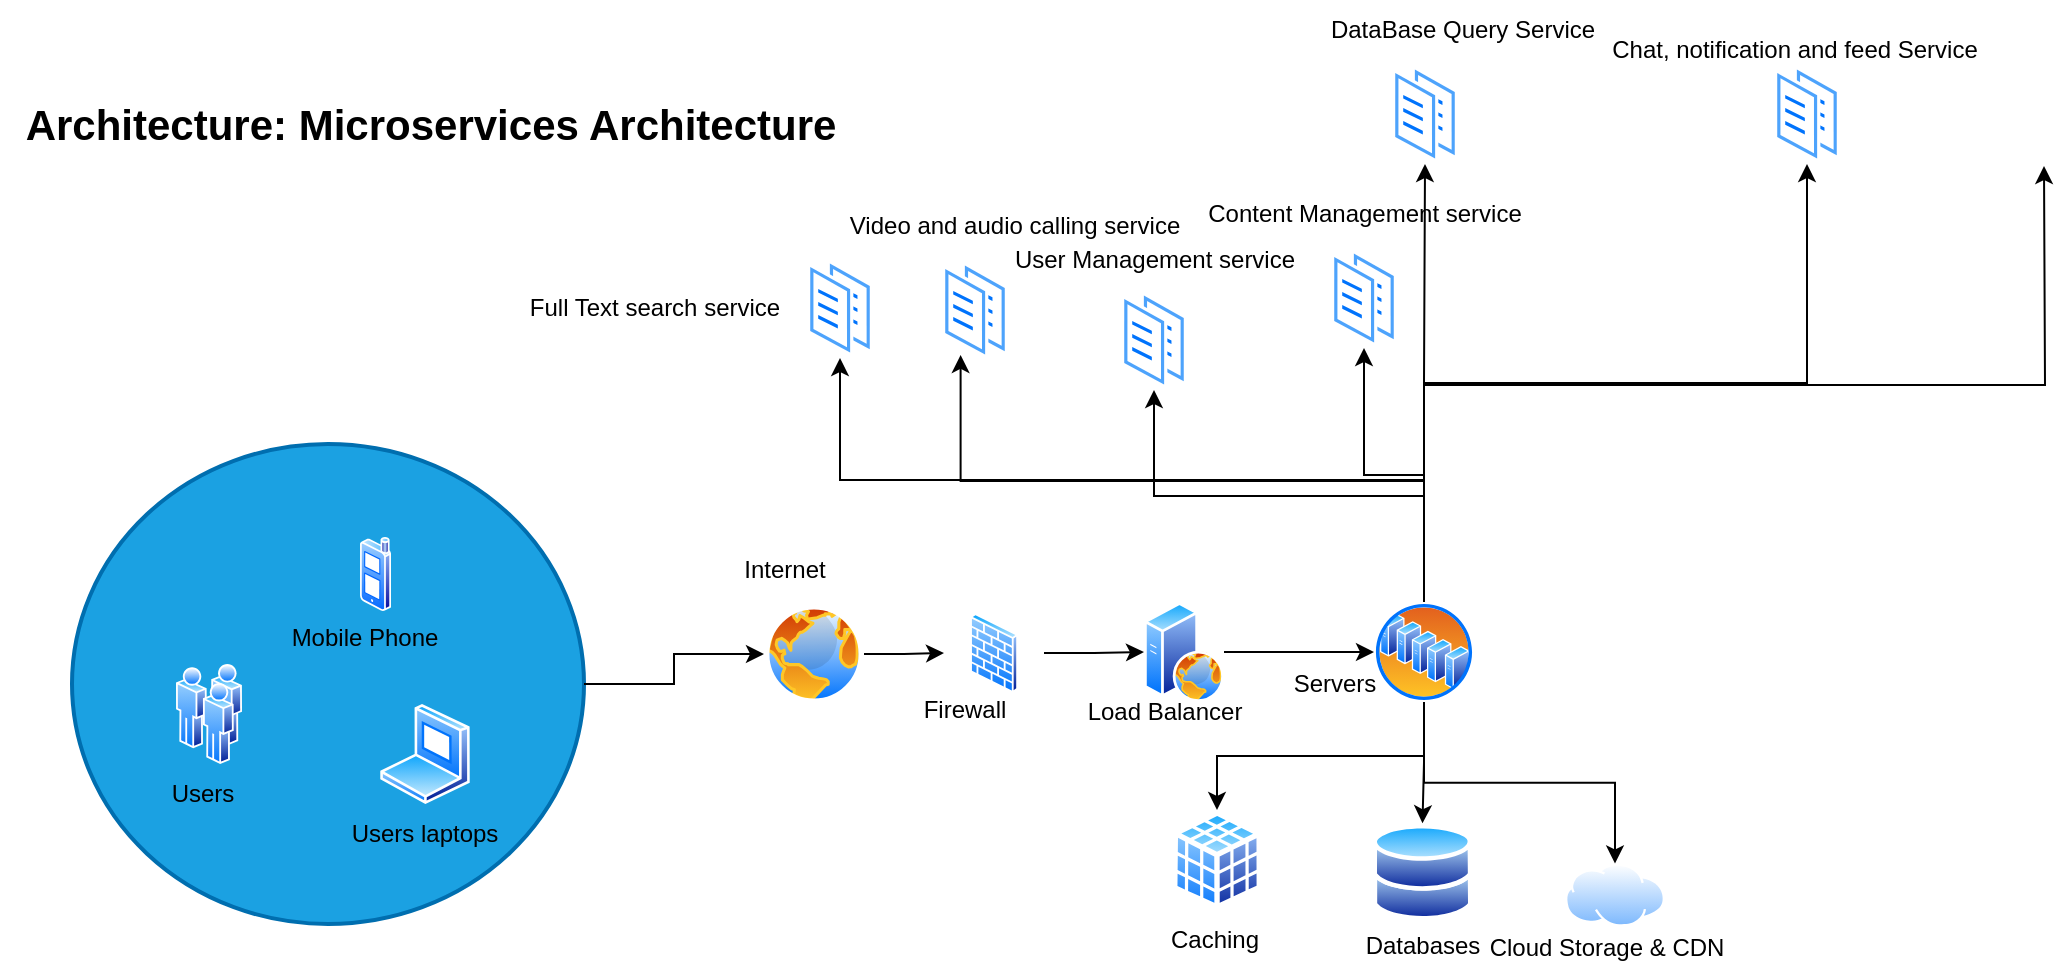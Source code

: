 <mxfile version="23.1.5" type="device" pages="2">
  <diagram name="Page-1" id="xs-3f5MJJ9-p4vNGpCMt">
    <mxGraphModel dx="1050" dy="621" grid="1" gridSize="10" guides="1" tooltips="1" connect="1" arrows="1" fold="1" page="1" pageScale="1" pageWidth="827" pageHeight="1169" math="0" shadow="0">
      <root>
        <mxCell id="0" />
        <mxCell id="1" parent="0" />
        <mxCell id="a26_RYZxy9OjWuxqBISf-58" style="edgeStyle=orthogonalEdgeStyle;rounded=0;orthogonalLoop=1;jettySize=auto;html=1;exitX=1;exitY=0.5;exitDx=0;exitDy=0;" parent="1" source="a26_RYZxy9OjWuxqBISf-12" target="a26_RYZxy9OjWuxqBISf-8" edge="1">
          <mxGeometry relative="1" as="geometry" />
        </mxCell>
        <mxCell id="a26_RYZxy9OjWuxqBISf-12" value="" style="image;aspect=fixed;perimeter=ellipsePerimeter;html=1;align=center;shadow=0;dashed=0;spacingTop=3;image=img/lib/active_directory/internet_globe.svg;" parent="1" vertex="1">
          <mxGeometry x="760" y="320" width="50" height="50" as="geometry" />
        </mxCell>
        <mxCell id="a26_RYZxy9OjWuxqBISf-26" value="Internet" style="text;html=1;align=center;verticalAlign=middle;resizable=0;points=[];autosize=1;strokeColor=none;fillColor=none;" parent="1" vertex="1">
          <mxGeometry x="740" y="288" width="60" height="30" as="geometry" />
        </mxCell>
        <mxCell id="a26_RYZxy9OjWuxqBISf-42" value="" style="group" parent="1" vertex="1" connectable="0">
          <mxGeometry x="1054.25" y="429.63" width="75" height="73" as="geometry" />
        </mxCell>
        <mxCell id="a26_RYZxy9OjWuxqBISf-5" value="" style="image;aspect=fixed;perimeter=ellipsePerimeter;html=1;align=center;shadow=0;dashed=0;spacingTop=3;image=img/lib/active_directory/databases.svg;" parent="a26_RYZxy9OjWuxqBISf-42" vertex="1">
          <mxGeometry x="10" width="50" height="49" as="geometry" />
        </mxCell>
        <mxCell id="a26_RYZxy9OjWuxqBISf-41" value="&lt;br&gt;Databases" style="text;html=1;align=center;verticalAlign=middle;resizable=0;points=[];autosize=1;strokeColor=none;fillColor=none;" parent="a26_RYZxy9OjWuxqBISf-42" vertex="1">
          <mxGeometry x="-5" y="33" width="80" height="40" as="geometry" />
        </mxCell>
        <mxCell id="a26_RYZxy9OjWuxqBISf-59" style="edgeStyle=orthogonalEdgeStyle;rounded=0;orthogonalLoop=1;jettySize=auto;html=1;exitX=1;exitY=0.5;exitDx=0;exitDy=0;" parent="1" source="a26_RYZxy9OjWuxqBISf-8" target="a26_RYZxy9OjWuxqBISf-55" edge="1">
          <mxGeometry relative="1" as="geometry" />
        </mxCell>
        <mxCell id="a26_RYZxy9OjWuxqBISf-8" value="" style="image;aspect=fixed;perimeter=ellipsePerimeter;html=1;align=center;shadow=0;dashed=0;spacingTop=3;image=img/lib/active_directory/firewall.svg;container=1;" parent="1" vertex="1" collapsed="1">
          <mxGeometry x="850" y="324.5" width="50" height="40" as="geometry">
            <mxRectangle x="850" y="320.5" width="30.5" height="50" as="alternateBounds" />
          </mxGeometry>
        </mxCell>
        <mxCell id="a26_RYZxy9OjWuxqBISf-45" value="Firewall" style="text;html=1;align=center;verticalAlign=middle;resizable=0;points=[];autosize=1;strokeColor=none;fillColor=none;" parent="1" vertex="1">
          <mxGeometry x="830" y="358" width="60" height="30" as="geometry" />
        </mxCell>
        <mxCell id="a26_RYZxy9OjWuxqBISf-48" value="&lt;b&gt;&lt;font style=&quot;font-size: 21px;&quot;&gt;Architecture: Microservices Architecture&lt;/font&gt;&lt;/b&gt;" style="text;html=1;align=center;verticalAlign=middle;resizable=0;points=[];autosize=1;strokeColor=none;fillColor=none;" parent="1" vertex="1">
          <mxGeometry x="378" y="60" width="430" height="40" as="geometry" />
        </mxCell>
        <mxCell id="a26_RYZxy9OjWuxqBISf-53" value="" style="group" parent="1" vertex="1" connectable="0">
          <mxGeometry x="1130.5" y="449.75" width="120" height="56.75" as="geometry" />
        </mxCell>
        <mxCell id="a26_RYZxy9OjWuxqBISf-50" value="" style="image;aspect=fixed;perimeter=ellipsePerimeter;html=1;align=center;shadow=0;dashed=0;spacingTop=3;image=img/lib/active_directory/internet_cloud.svg;" parent="a26_RYZxy9OjWuxqBISf-53" vertex="1">
          <mxGeometry x="30" width="50" height="31.5" as="geometry" />
        </mxCell>
        <mxCell id="a26_RYZxy9OjWuxqBISf-51" value="Cloud Storage &amp;amp; CDN" style="text;html=1;align=center;verticalAlign=middle;resizable=0;points=[];autosize=1;strokeColor=none;fillColor=none;" parent="a26_RYZxy9OjWuxqBISf-53" vertex="1">
          <mxGeometry x="-20" y="26.75" width="140" height="30" as="geometry" />
        </mxCell>
        <mxCell id="a26_RYZxy9OjWuxqBISf-57" value="" style="group" parent="1" vertex="1" connectable="0">
          <mxGeometry x="910" y="319" width="100" height="70" as="geometry" />
        </mxCell>
        <mxCell id="a26_RYZxy9OjWuxqBISf-55" value="" style="image;aspect=fixed;perimeter=ellipsePerimeter;html=1;align=center;shadow=0;dashed=0;spacingTop=3;image=img/lib/active_directory/web_server.svg;" parent="a26_RYZxy9OjWuxqBISf-57" vertex="1">
          <mxGeometry x="40" width="40" height="50" as="geometry" />
        </mxCell>
        <mxCell id="a26_RYZxy9OjWuxqBISf-56" value="Load Balancer" style="text;html=1;align=center;verticalAlign=middle;resizable=0;points=[];autosize=1;strokeColor=none;fillColor=none;" parent="a26_RYZxy9OjWuxqBISf-57" vertex="1">
          <mxGeometry y="40" width="100" height="30" as="geometry" />
        </mxCell>
        <mxCell id="a26_RYZxy9OjWuxqBISf-69" value="" style="group" parent="1" vertex="1" connectable="0">
          <mxGeometry x="630" y="147" width="184.5" height="50" as="geometry" />
        </mxCell>
        <mxCell id="a26_RYZxy9OjWuxqBISf-46" value="" style="image;aspect=fixed;perimeter=ellipsePerimeter;html=1;align=center;shadow=0;dashed=0;spacingTop=3;image=img/lib/active_directory/documents.svg;" parent="a26_RYZxy9OjWuxqBISf-69" vertex="1">
          <mxGeometry x="151.5" width="33" height="50" as="geometry" />
        </mxCell>
        <mxCell id="a26_RYZxy9OjWuxqBISf-47" value="Full Text search service" style="text;html=1;align=center;verticalAlign=middle;resizable=0;points=[];autosize=1;strokeColor=none;fillColor=none;" parent="a26_RYZxy9OjWuxqBISf-69" vertex="1">
          <mxGeometry y="10" width="150" height="30" as="geometry" />
        </mxCell>
        <mxCell id="a26_RYZxy9OjWuxqBISf-65" value="" style="group" parent="1" vertex="1" connectable="0">
          <mxGeometry x="790" y="116" width="250" height="97" as="geometry" />
        </mxCell>
        <mxCell id="a26_RYZxy9OjWuxqBISf-63" value="" style="image;aspect=fixed;perimeter=ellipsePerimeter;html=1;align=center;shadow=0;dashed=0;spacingTop=3;image=img/lib/active_directory/documents.svg;" parent="a26_RYZxy9OjWuxqBISf-65" vertex="1">
          <mxGeometry x="59" y="32" width="33" height="50" as="geometry" />
        </mxCell>
        <mxCell id="a26_RYZxy9OjWuxqBISf-64" value="Video and audio calling service" style="text;html=1;align=center;verticalAlign=middle;resizable=0;points=[];autosize=1;strokeColor=none;fillColor=none;" parent="a26_RYZxy9OjWuxqBISf-65" vertex="1">
          <mxGeometry width="190" height="30" as="geometry" />
        </mxCell>
        <mxCell id="a26_RYZxy9OjWuxqBISf-72" value="" style="group" parent="a26_RYZxy9OjWuxqBISf-65" vertex="1" connectable="0">
          <mxGeometry x="100" y="17" width="150" height="80" as="geometry" />
        </mxCell>
        <mxCell id="a26_RYZxy9OjWuxqBISf-70" value="" style="image;aspect=fixed;perimeter=ellipsePerimeter;html=1;align=center;shadow=0;dashed=0;spacingTop=3;image=img/lib/active_directory/documents.svg;" parent="a26_RYZxy9OjWuxqBISf-72" vertex="1">
          <mxGeometry x="48.5" y="30" width="33" height="50" as="geometry" />
        </mxCell>
        <mxCell id="a26_RYZxy9OjWuxqBISf-71" value="User Management service" style="text;html=1;align=center;verticalAlign=middle;resizable=0;points=[];autosize=1;strokeColor=none;fillColor=none;" parent="a26_RYZxy9OjWuxqBISf-72" vertex="1">
          <mxGeometry x="-15" width="160" height="30" as="geometry" />
        </mxCell>
        <mxCell id="a26_RYZxy9OjWuxqBISf-76" value="" style="group" parent="1" vertex="1" connectable="0">
          <mxGeometry x="990" y="110" width="160" height="82" as="geometry" />
        </mxCell>
        <mxCell id="a26_RYZxy9OjWuxqBISf-74" value="" style="image;aspect=fixed;perimeter=ellipsePerimeter;html=1;align=center;shadow=0;dashed=0;spacingTop=3;image=img/lib/active_directory/documents.svg;" parent="a26_RYZxy9OjWuxqBISf-76" vertex="1">
          <mxGeometry x="53.5" y="32" width="33" height="50" as="geometry" />
        </mxCell>
        <mxCell id="a26_RYZxy9OjWuxqBISf-75" value="Content Management service" style="text;html=1;align=center;verticalAlign=middle;resizable=0;points=[];autosize=1;strokeColor=none;fillColor=none;" parent="a26_RYZxy9OjWuxqBISf-76" vertex="1">
          <mxGeometry x="-20" width="180" height="30" as="geometry" />
        </mxCell>
        <mxCell id="a26_RYZxy9OjWuxqBISf-82" value="" style="group" parent="1" vertex="1" connectable="0">
          <mxGeometry x="414" y="240" width="256" height="240" as="geometry" />
        </mxCell>
        <mxCell id="a26_RYZxy9OjWuxqBISf-79" value="" style="strokeWidth=2;html=1;shape=mxgraph.flowchart.start_2;whiteSpace=wrap;fillColor=#1ba1e2;fontColor=#ffffff;strokeColor=#006EAF;" parent="a26_RYZxy9OjWuxqBISf-82" vertex="1">
          <mxGeometry width="256" height="240" as="geometry" />
        </mxCell>
        <mxCell id="a26_RYZxy9OjWuxqBISf-28" value="" style="group" parent="a26_RYZxy9OjWuxqBISf-82" vertex="1" connectable="0">
          <mxGeometry x="96" y="46.5" width="120" height="63.5" as="geometry" />
        </mxCell>
        <mxCell id="a26_RYZxy9OjWuxqBISf-1" value="" style="image;aspect=fixed;perimeter=ellipsePerimeter;html=1;align=center;shadow=0;dashed=0;spacingTop=3;image=img/lib/active_directory/cell_phone.svg;" parent="a26_RYZxy9OjWuxqBISf-28" vertex="1">
          <mxGeometry x="48" width="15.518" height="36.949" as="geometry" />
        </mxCell>
        <mxCell id="a26_RYZxy9OjWuxqBISf-23" value="Mobile Phone" style="text;html=1;align=center;verticalAlign=middle;resizable=0;points=[];autosize=1;strokeColor=none;fillColor=none;" parent="a26_RYZxy9OjWuxqBISf-28" vertex="1">
          <mxGeometry y="35.485" width="100" height="30" as="geometry" />
        </mxCell>
        <mxCell id="a26_RYZxy9OjWuxqBISf-29" value="" style="group" parent="a26_RYZxy9OjWuxqBISf-82" vertex="1" connectable="0">
          <mxGeometry x="40" y="110" width="50" height="80" as="geometry" />
        </mxCell>
        <mxCell id="a26_RYZxy9OjWuxqBISf-17" value="" style="image;aspect=fixed;perimeter=ellipsePerimeter;html=1;align=center;shadow=0;dashed=0;spacingTop=3;image=img/lib/active_directory/users.svg;" parent="a26_RYZxy9OjWuxqBISf-29" vertex="1">
          <mxGeometry x="12" width="33" height="50" as="geometry" />
        </mxCell>
        <mxCell id="a26_RYZxy9OjWuxqBISf-24" value="Users" style="text;html=1;align=center;verticalAlign=middle;resizable=0;points=[];autosize=1;strokeColor=none;fillColor=none;" parent="a26_RYZxy9OjWuxqBISf-29" vertex="1">
          <mxGeometry y="50" width="50" height="30" as="geometry" />
        </mxCell>
        <mxCell id="a26_RYZxy9OjWuxqBISf-27" value="" style="group" parent="a26_RYZxy9OjWuxqBISf-82" vertex="1" connectable="0">
          <mxGeometry x="126" y="130" width="100" height="80" as="geometry" />
        </mxCell>
        <mxCell id="a26_RYZxy9OjWuxqBISf-13" value="" style="image;aspect=fixed;perimeter=ellipsePerimeter;html=1;align=center;shadow=0;dashed=0;spacingTop=3;image=img/lib/active_directory/laptop_client.svg;" parent="a26_RYZxy9OjWuxqBISf-27" vertex="1">
          <mxGeometry x="28" width="45" height="50" as="geometry" />
        </mxCell>
        <mxCell id="a26_RYZxy9OjWuxqBISf-25" value="Users laptops" style="text;html=1;align=center;verticalAlign=middle;resizable=0;points=[];autosize=1;strokeColor=none;fillColor=none;" parent="a26_RYZxy9OjWuxqBISf-27" vertex="1">
          <mxGeometry y="50" width="100" height="30" as="geometry" />
        </mxCell>
        <mxCell id="a26_RYZxy9OjWuxqBISf-83" style="edgeStyle=orthogonalEdgeStyle;rounded=0;orthogonalLoop=1;jettySize=auto;html=1;exitX=1;exitY=0.5;exitDx=0;exitDy=0;exitPerimeter=0;entryX=0;entryY=0.5;entryDx=0;entryDy=0;" parent="1" source="a26_RYZxy9OjWuxqBISf-79" target="a26_RYZxy9OjWuxqBISf-12" edge="1">
          <mxGeometry relative="1" as="geometry" />
        </mxCell>
        <mxCell id="a26_RYZxy9OjWuxqBISf-89" value="" style="group" parent="1" vertex="1" connectable="0">
          <mxGeometry x="950" y="423" width="70" height="80" as="geometry" />
        </mxCell>
        <mxCell id="a26_RYZxy9OjWuxqBISf-84" value="" style="image;aspect=fixed;perimeter=ellipsePerimeter;html=1;align=center;shadow=0;dashed=0;spacingTop=3;image=img/lib/active_directory/database_cube.svg;" parent="a26_RYZxy9OjWuxqBISf-89" vertex="1">
          <mxGeometry x="14" width="45" height="50" as="geometry" />
        </mxCell>
        <mxCell id="a26_RYZxy9OjWuxqBISf-85" value="Caching" style="text;html=1;align=center;verticalAlign=middle;resizable=0;points=[];autosize=1;strokeColor=none;fillColor=none;" parent="a26_RYZxy9OjWuxqBISf-89" vertex="1">
          <mxGeometry y="50" width="70" height="30" as="geometry" />
        </mxCell>
        <mxCell id="a26_RYZxy9OjWuxqBISf-100" value="" style="group" parent="1" vertex="1" connectable="0">
          <mxGeometry x="1015" y="319" width="100" height="56" as="geometry" />
        </mxCell>
        <mxCell id="a26_RYZxy9OjWuxqBISf-15" value="" style="image;aspect=fixed;perimeter=ellipsePerimeter;html=1;align=center;shadow=0;dashed=0;spacingTop=3;image=img/lib/active_directory/server_farm.svg;" parent="a26_RYZxy9OjWuxqBISf-100" vertex="1">
          <mxGeometry x="50" width="50" height="50" as="geometry" />
        </mxCell>
        <mxCell id="a26_RYZxy9OjWuxqBISf-35" value="Servers" style="text;html=1;align=center;verticalAlign=middle;resizable=0;points=[];autosize=1;strokeColor=none;fillColor=none;" parent="a26_RYZxy9OjWuxqBISf-100" vertex="1">
          <mxGeometry y="26" width="60" height="30" as="geometry" />
        </mxCell>
        <mxCell id="a26_RYZxy9OjWuxqBISf-60" style="edgeStyle=orthogonalEdgeStyle;rounded=0;orthogonalLoop=1;jettySize=auto;html=1;exitX=1;exitY=0.5;exitDx=0;exitDy=0;entryX=0;entryY=0.5;entryDx=0;entryDy=0;" parent="1" source="a26_RYZxy9OjWuxqBISf-55" target="a26_RYZxy9OjWuxqBISf-15" edge="1">
          <mxGeometry relative="1" as="geometry" />
        </mxCell>
        <mxCell id="a26_RYZxy9OjWuxqBISf-101" style="edgeStyle=orthogonalEdgeStyle;rounded=0;orthogonalLoop=1;jettySize=auto;html=1;exitX=0.5;exitY=1;exitDx=0;exitDy=0;entryX=0.5;entryY=0;entryDx=0;entryDy=0;" parent="1" source="a26_RYZxy9OjWuxqBISf-15" target="a26_RYZxy9OjWuxqBISf-50" edge="1">
          <mxGeometry relative="1" as="geometry" />
        </mxCell>
        <mxCell id="a26_RYZxy9OjWuxqBISf-102" style="edgeStyle=orthogonalEdgeStyle;rounded=0;orthogonalLoop=1;jettySize=auto;html=1;exitX=0.5;exitY=1;exitDx=0;exitDy=0;entryX=0.5;entryY=0;entryDx=0;entryDy=0;" parent="1" source="a26_RYZxy9OjWuxqBISf-15" target="a26_RYZxy9OjWuxqBISf-5" edge="1">
          <mxGeometry relative="1" as="geometry" />
        </mxCell>
        <mxCell id="a26_RYZxy9OjWuxqBISf-103" style="edgeStyle=orthogonalEdgeStyle;rounded=0;orthogonalLoop=1;jettySize=auto;html=1;exitX=0.5;exitY=1;exitDx=0;exitDy=0;entryX=0.5;entryY=0;entryDx=0;entryDy=0;" parent="1" source="a26_RYZxy9OjWuxqBISf-15" target="a26_RYZxy9OjWuxqBISf-84" edge="1">
          <mxGeometry relative="1" as="geometry" />
        </mxCell>
        <mxCell id="a26_RYZxy9OjWuxqBISf-104" style="edgeStyle=orthogonalEdgeStyle;rounded=0;orthogonalLoop=1;jettySize=auto;html=1;exitX=0.5;exitY=0;exitDx=0;exitDy=0;entryX=0.5;entryY=1;entryDx=0;entryDy=0;" parent="1" source="a26_RYZxy9OjWuxqBISf-15" target="a26_RYZxy9OjWuxqBISf-46" edge="1">
          <mxGeometry relative="1" as="geometry" />
        </mxCell>
        <mxCell id="a26_RYZxy9OjWuxqBISf-105" style="edgeStyle=orthogonalEdgeStyle;rounded=0;orthogonalLoop=1;jettySize=auto;html=1;exitX=0.5;exitY=0;exitDx=0;exitDy=0;entryX=0.25;entryY=1;entryDx=0;entryDy=0;" parent="1" source="a26_RYZxy9OjWuxqBISf-15" target="a26_RYZxy9OjWuxqBISf-63" edge="1">
          <mxGeometry relative="1" as="geometry" />
        </mxCell>
        <mxCell id="a26_RYZxy9OjWuxqBISf-106" style="edgeStyle=orthogonalEdgeStyle;rounded=0;orthogonalLoop=1;jettySize=auto;html=1;exitX=0.5;exitY=0;exitDx=0;exitDy=0;entryX=0.5;entryY=1;entryDx=0;entryDy=0;" parent="1" source="a26_RYZxy9OjWuxqBISf-15" target="a26_RYZxy9OjWuxqBISf-70" edge="1">
          <mxGeometry relative="1" as="geometry" />
        </mxCell>
        <mxCell id="a26_RYZxy9OjWuxqBISf-107" style="edgeStyle=orthogonalEdgeStyle;rounded=0;orthogonalLoop=1;jettySize=auto;html=1;exitX=0.5;exitY=0;exitDx=0;exitDy=0;entryX=0.5;entryY=1;entryDx=0;entryDy=0;" parent="1" source="a26_RYZxy9OjWuxqBISf-15" target="a26_RYZxy9OjWuxqBISf-74" edge="1">
          <mxGeometry relative="1" as="geometry" />
        </mxCell>
        <mxCell id="a26_RYZxy9OjWuxqBISf-110" value="" style="group" parent="1" vertex="1" connectable="0">
          <mxGeometry x="1029" y="18" width="160" height="82" as="geometry" />
        </mxCell>
        <mxCell id="a26_RYZxy9OjWuxqBISf-108" value="" style="image;aspect=fixed;perimeter=ellipsePerimeter;html=1;align=center;shadow=0;dashed=0;spacingTop=3;image=img/lib/active_directory/documents.svg;" parent="a26_RYZxy9OjWuxqBISf-110" vertex="1">
          <mxGeometry x="45" y="32" width="33" height="50" as="geometry" />
        </mxCell>
        <mxCell id="a26_RYZxy9OjWuxqBISf-109" value="DataBase Query Service" style="text;html=1;align=center;verticalAlign=middle;resizable=0;points=[];autosize=1;strokeColor=none;fillColor=none;" parent="a26_RYZxy9OjWuxqBISf-110" vertex="1">
          <mxGeometry width="160" height="30" as="geometry" />
        </mxCell>
        <mxCell id="a26_RYZxy9OjWuxqBISf-111" style="edgeStyle=orthogonalEdgeStyle;rounded=0;orthogonalLoop=1;jettySize=auto;html=1;exitX=0.5;exitY=0;exitDx=0;exitDy=0;entryX=0.5;entryY=1;entryDx=0;entryDy=0;" parent="1" source="a26_RYZxy9OjWuxqBISf-15" target="a26_RYZxy9OjWuxqBISf-108" edge="1">
          <mxGeometry relative="1" as="geometry" />
        </mxCell>
        <mxCell id="a26_RYZxy9OjWuxqBISf-117" value="" style="group" parent="1" vertex="1" connectable="0">
          <mxGeometry x="1210" y="28" width="170" height="72" as="geometry" />
        </mxCell>
        <mxCell id="a26_RYZxy9OjWuxqBISf-114" value="" style="image;aspect=fixed;perimeter=ellipsePerimeter;html=1;align=center;shadow=0;dashed=0;spacingTop=3;image=img/lib/active_directory/documents.svg;" parent="a26_RYZxy9OjWuxqBISf-117" vertex="1">
          <mxGeometry x="55" y="22" width="33" height="50" as="geometry" />
        </mxCell>
        <mxCell id="a26_RYZxy9OjWuxqBISf-116" value="Chat, notification and feed Service" style="text;html=1;align=center;verticalAlign=middle;resizable=0;points=[];autosize=1;strokeColor=none;fillColor=none;" parent="a26_RYZxy9OjWuxqBISf-117" vertex="1">
          <mxGeometry x="-40" width="210" height="30" as="geometry" />
        </mxCell>
        <mxCell id="a26_RYZxy9OjWuxqBISf-119" style="edgeStyle=orthogonalEdgeStyle;rounded=0;orthogonalLoop=1;jettySize=auto;html=1;exitX=0.5;exitY=0;exitDx=0;exitDy=0;entryX=0.5;entryY=1;entryDx=0;entryDy=0;" parent="1" source="a26_RYZxy9OjWuxqBISf-15" target="a26_RYZxy9OjWuxqBISf-114" edge="1">
          <mxGeometry relative="1" as="geometry" />
        </mxCell>
        <mxCell id="a26_RYZxy9OjWuxqBISf-121" style="edgeStyle=orthogonalEdgeStyle;rounded=0;orthogonalLoop=1;jettySize=auto;html=1;exitX=0.5;exitY=0;exitDx=0;exitDy=0;entryX=0.5;entryY=1;entryDx=0;entryDy=0;" parent="1" source="a26_RYZxy9OjWuxqBISf-15" edge="1">
          <mxGeometry relative="1" as="geometry">
            <mxPoint x="1400" y="101" as="targetPoint" />
          </mxGeometry>
        </mxCell>
      </root>
    </mxGraphModel>
  </diagram>
  <diagram id="qBkdR56yUUUOH0mSp6n3" name="MVP design">
    <mxGraphModel dx="1050" dy="621" grid="1" gridSize="10" guides="1" tooltips="1" connect="1" arrows="1" fold="1" page="1" pageScale="1" pageWidth="827" pageHeight="1169" math="0" shadow="0">
      <root>
        <mxCell id="0" />
        <mxCell id="1" parent="0" />
      </root>
    </mxGraphModel>
  </diagram>
</mxfile>
